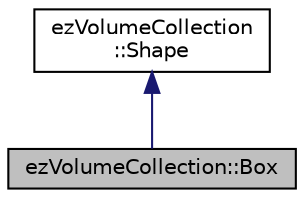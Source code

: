 digraph "ezVolumeCollection::Box"
{
 // LATEX_PDF_SIZE
  edge [fontname="Helvetica",fontsize="10",labelfontname="Helvetica",labelfontsize="10"];
  node [fontname="Helvetica",fontsize="10",shape=record];
  Node1 [label="ezVolumeCollection::Box",height=0.2,width=0.4,color="black", fillcolor="grey75", style="filled", fontcolor="black",tooltip=" "];
  Node2 -> Node1 [dir="back",color="midnightblue",fontsize="10",style="solid",fontname="Helvetica"];
  Node2 [label="ezVolumeCollection\l::Shape",height=0.2,width=0.4,color="black", fillcolor="white", style="filled",URL="$d0/d2b/structez_volume_collection_1_1_shape.htm",tooltip=" "];
}
